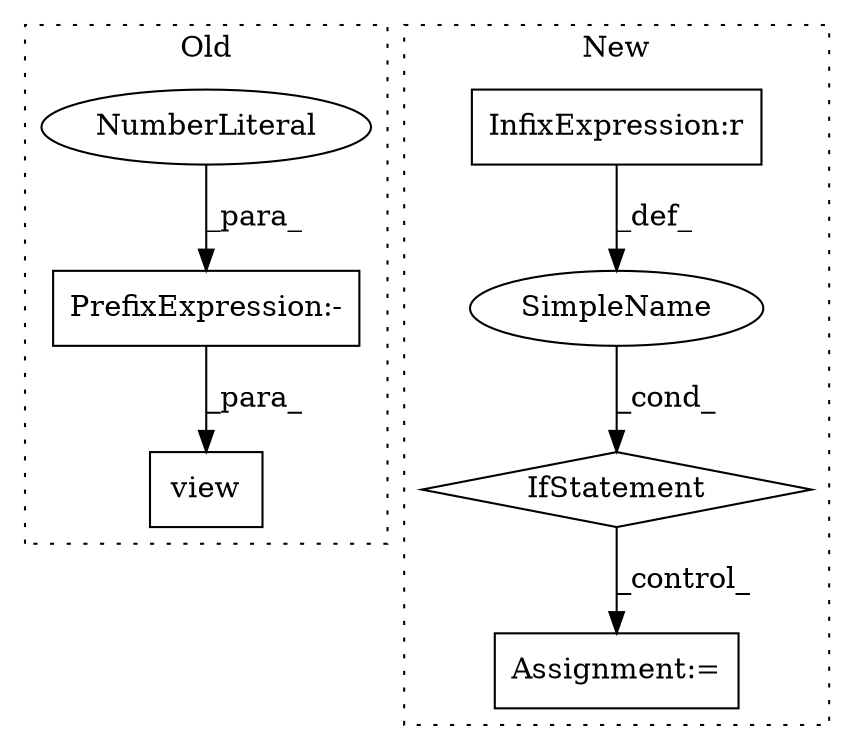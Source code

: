 digraph G {
subgraph cluster0 {
1 [label="view" a="32" s="1837,1857" l="5,1" shape="box"];
3 [label="PrefixExpression:-" a="38" s="1842" l="1" shape="box"];
4 [label="NumberLiteral" a="34" s="1843" l="1" shape="ellipse"];
label = "Old";
style="dotted";
}
subgraph cluster1 {
2 [label="IfStatement" a="25" s="1553,1571" l="4,2" shape="diamond"];
5 [label="InfixExpression:r" a="27" s="1566" l="4" shape="box"];
6 [label="SimpleName" a="42" s="" l="" shape="ellipse"];
7 [label="Assignment:=" a="7" s="1584" l="1" shape="box"];
label = "New";
style="dotted";
}
2 -> 7 [label="_control_"];
3 -> 1 [label="_para_"];
4 -> 3 [label="_para_"];
5 -> 6 [label="_def_"];
6 -> 2 [label="_cond_"];
}